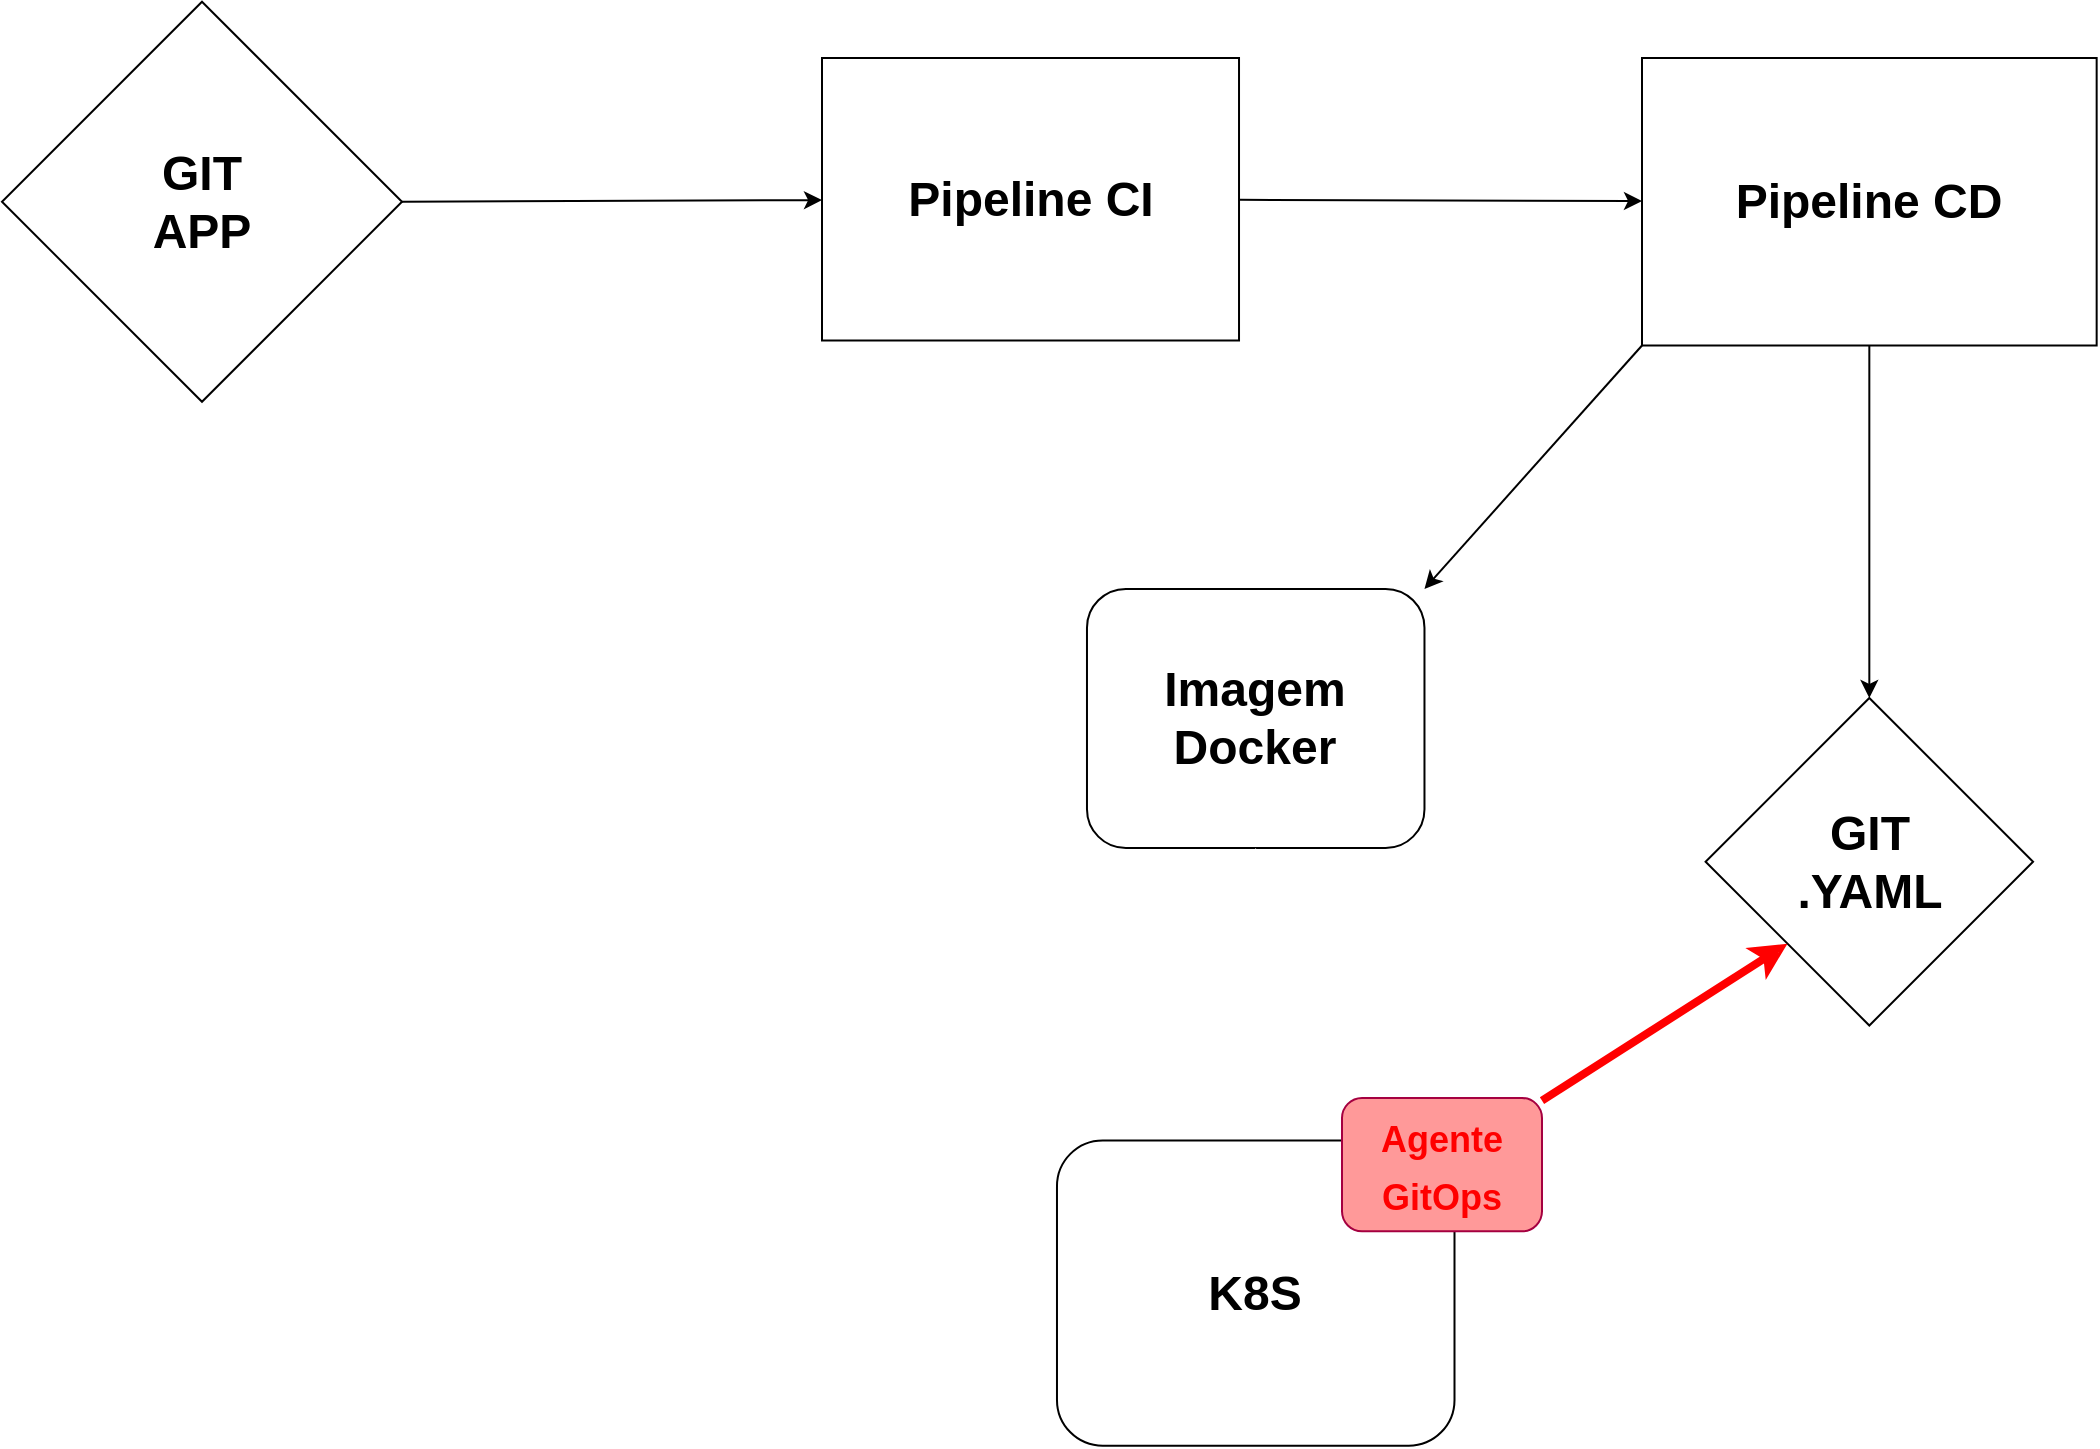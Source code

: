 <mxfile>
    <diagram id="6YfeF-HJiBicf_ifDF4T" name="Page-1">
        <mxGraphModel dx="1226" dy="744" grid="1" gridSize="10" guides="1" tooltips="1" connect="1" arrows="1" fold="1" page="0" pageScale="1" pageWidth="850" pageHeight="1100" math="0" shadow="0">
            <root>
                <mxCell id="0"/>
                <mxCell id="1" parent="0"/>
                <mxCell id="4" value="" style="edgeStyle=none;html=1;fontSize=24;exitX=1;exitY=0.5;exitDx=0;exitDy=0;" parent="1" source="10" target="3" edge="1">
                    <mxGeometry relative="1" as="geometry">
                        <mxPoint x="750" y="388.75" as="sourcePoint"/>
                    </mxGeometry>
                </mxCell>
                <mxCell id="6" value="" style="edgeStyle=none;html=1;fontSize=24;" parent="1" source="3" target="5" edge="1">
                    <mxGeometry relative="1" as="geometry"/>
                </mxCell>
                <mxCell id="12" value="" style="edgeStyle=none;html=1;fontSize=24;entryX=1;entryY=0;entryDx=0;entryDy=0;exitX=0;exitY=1;exitDx=0;exitDy=0;" parent="1" source="5" target="9" edge="1">
                    <mxGeometry relative="1" as="geometry">
                        <mxPoint x="1037.5" y="573.75" as="targetPoint"/>
                    </mxGeometry>
                </mxCell>
                <mxCell id="3" value="&lt;font style=&quot;font-size: 24px;&quot;&gt;&lt;b&gt;Pipeline CI&lt;/b&gt;&lt;/font&gt;" style="whiteSpace=wrap;html=1;" parent="1" vertex="1">
                    <mxGeometry x="960" y="300" width="208.51" height="141.25" as="geometry"/>
                </mxCell>
                <mxCell id="14" value="" style="edgeStyle=none;html=1;fontSize=24;" parent="1" source="5" target="13" edge="1">
                    <mxGeometry relative="1" as="geometry"/>
                </mxCell>
                <mxCell id="5" value="&lt;font style=&quot;font-size: 24px;&quot;&gt;&lt;b&gt;Pipeline CD&lt;/b&gt;&lt;/font&gt;" style="whiteSpace=wrap;html=1;" parent="1" vertex="1">
                    <mxGeometry x="1370" y="300" width="227.33" height="143.75" as="geometry"/>
                </mxCell>
                <mxCell id="9" value="&lt;b&gt;Imagem&lt;br&gt;Docker&lt;/b&gt;" style="rounded=1;whiteSpace=wrap;html=1;fontSize=24;" parent="1" vertex="1">
                    <mxGeometry x="1092.49" y="565.45" width="168.75" height="129.55" as="geometry"/>
                </mxCell>
                <mxCell id="10" value="&lt;b&gt;GIT&lt;br&gt;APP&lt;/b&gt;" style="rhombus;whiteSpace=wrap;html=1;fontSize=24;" parent="1" vertex="1">
                    <mxGeometry x="550" y="271.88" width="200" height="200" as="geometry"/>
                </mxCell>
                <mxCell id="13" value="&lt;font style=&quot;font-size: 24px;&quot;&gt;&lt;b&gt;GIT&lt;br&gt;.YAML&lt;br&gt;&lt;/b&gt;&lt;/font&gt;" style="rhombus;whiteSpace=wrap;html=1;" parent="1" vertex="1">
                    <mxGeometry x="1401.79" y="620" width="163.75" height="163.75" as="geometry"/>
                </mxCell>
                <mxCell id="20" style="edgeStyle=none;html=1;strokeColor=#FFFFFF;strokeWidth=1;fontSize=18;fontColor=#FF0000;entryX=0.5;entryY=1;entryDx=0;entryDy=0;" parent="1" source="15" target="9" edge="1">
                    <mxGeometry relative="1" as="geometry">
                        <mxPoint x="1177.38" y="697.5" as="targetPoint"/>
                    </mxGeometry>
                </mxCell>
                <mxCell id="15" value="&lt;b&gt;K8S&lt;/b&gt;" style="rounded=1;whiteSpace=wrap;html=1;fontSize=24;" parent="1" vertex="1">
                    <mxGeometry x="1077.49" y="841.25" width="198.76" height="152.58" as="geometry"/>
                </mxCell>
                <mxCell id="18" style="edgeStyle=none;html=1;fontSize=18;fontColor=#FF0000;fillColor=#a20025;strokeColor=#FF0000;strokeWidth=4;entryX=0;entryY=1;entryDx=0;entryDy=0;" parent="1" source="17" target="13" edge="1">
                    <mxGeometry relative="1" as="geometry"/>
                </mxCell>
                <mxCell id="17" value="&lt;font style=&quot;font-size: 18px;&quot;&gt;&lt;b&gt;Agente&lt;br&gt;GitOps&lt;/b&gt;&lt;/font&gt;" style="rounded=1;whiteSpace=wrap;html=1;fontSize=24;strokeColor=#A50040;fillColor=#FF9999;fontColor=#FF0000;" parent="1" vertex="1">
                    <mxGeometry x="1220" y="820" width="100" height="66.67" as="geometry"/>
                </mxCell>
            </root>
        </mxGraphModel>
    </diagram>
</mxfile>